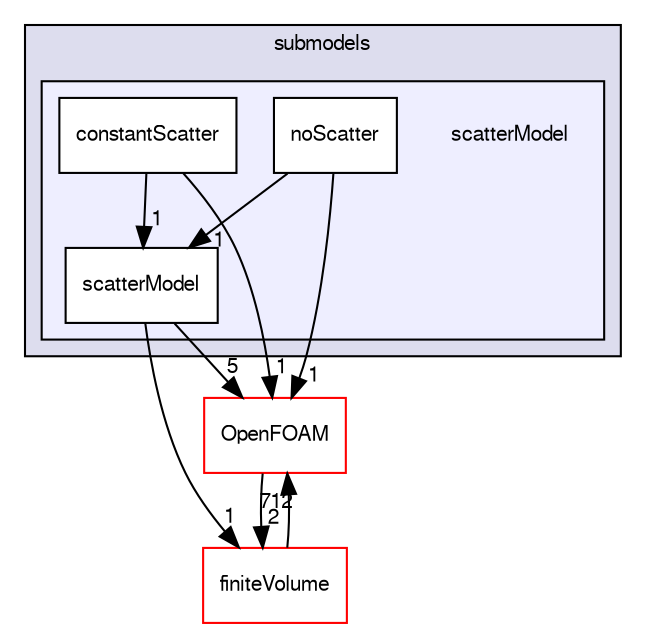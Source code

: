 digraph "src/thermophysicalModels/radiationModels/submodels/scatterModel" {
  bgcolor=transparent;
  compound=true
  node [ fontsize="10", fontname="FreeSans"];
  edge [ labelfontsize="10", labelfontname="FreeSans"];
  subgraph clusterdir_0e35a089fd36da69fd114ae181f5f769 {
    graph [ bgcolor="#ddddee", pencolor="black", label="submodels" fontname="FreeSans", fontsize="10", URL="dir_0e35a089fd36da69fd114ae181f5f769.html"]
  subgraph clusterdir_28fa3d20a2fcb87cd6c39ff36a2675bc {
    graph [ bgcolor="#eeeeff", pencolor="black", label="" URL="dir_28fa3d20a2fcb87cd6c39ff36a2675bc.html"];
    dir_28fa3d20a2fcb87cd6c39ff36a2675bc [shape=plaintext label="scatterModel"];
    dir_5136379e986b57b4018beb3b7c652c0e [shape=box label="constantScatter" color="black" fillcolor="white" style="filled" URL="dir_5136379e986b57b4018beb3b7c652c0e.html"];
    dir_5664935c09fb8d25ee7efe10679a18f4 [shape=box label="noScatter" color="black" fillcolor="white" style="filled" URL="dir_5664935c09fb8d25ee7efe10679a18f4.html"];
    dir_c683a175c9b5b683cde3680d02e21e85 [shape=box label="scatterModel" color="black" fillcolor="white" style="filled" URL="dir_c683a175c9b5b683cde3680d02e21e85.html"];
  }
  }
  dir_9bd15774b555cf7259a6fa18f99fe99b [shape=box label="finiteVolume" color="red" URL="dir_9bd15774b555cf7259a6fa18f99fe99b.html"];
  dir_c5473ff19b20e6ec4dfe5c310b3778a8 [shape=box label="OpenFOAM" color="red" URL="dir_c5473ff19b20e6ec4dfe5c310b3778a8.html"];
  dir_9bd15774b555cf7259a6fa18f99fe99b->dir_c5473ff19b20e6ec4dfe5c310b3778a8 [headlabel="712", labeldistance=1.5 headhref="dir_000749_001732.html"];
  dir_c683a175c9b5b683cde3680d02e21e85->dir_9bd15774b555cf7259a6fa18f99fe99b [headlabel="1", labeldistance=1.5 headhref="dir_002660_000749.html"];
  dir_c683a175c9b5b683cde3680d02e21e85->dir_c5473ff19b20e6ec4dfe5c310b3778a8 [headlabel="5", labeldistance=1.5 headhref="dir_002660_001732.html"];
  dir_5664935c09fb8d25ee7efe10679a18f4->dir_c683a175c9b5b683cde3680d02e21e85 [headlabel="1", labeldistance=1.5 headhref="dir_002659_002660.html"];
  dir_5664935c09fb8d25ee7efe10679a18f4->dir_c5473ff19b20e6ec4dfe5c310b3778a8 [headlabel="1", labeldistance=1.5 headhref="dir_002659_001732.html"];
  dir_c5473ff19b20e6ec4dfe5c310b3778a8->dir_9bd15774b555cf7259a6fa18f99fe99b [headlabel="2", labeldistance=1.5 headhref="dir_001732_000749.html"];
  dir_5136379e986b57b4018beb3b7c652c0e->dir_c683a175c9b5b683cde3680d02e21e85 [headlabel="1", labeldistance=1.5 headhref="dir_002658_002660.html"];
  dir_5136379e986b57b4018beb3b7c652c0e->dir_c5473ff19b20e6ec4dfe5c310b3778a8 [headlabel="1", labeldistance=1.5 headhref="dir_002658_001732.html"];
}
